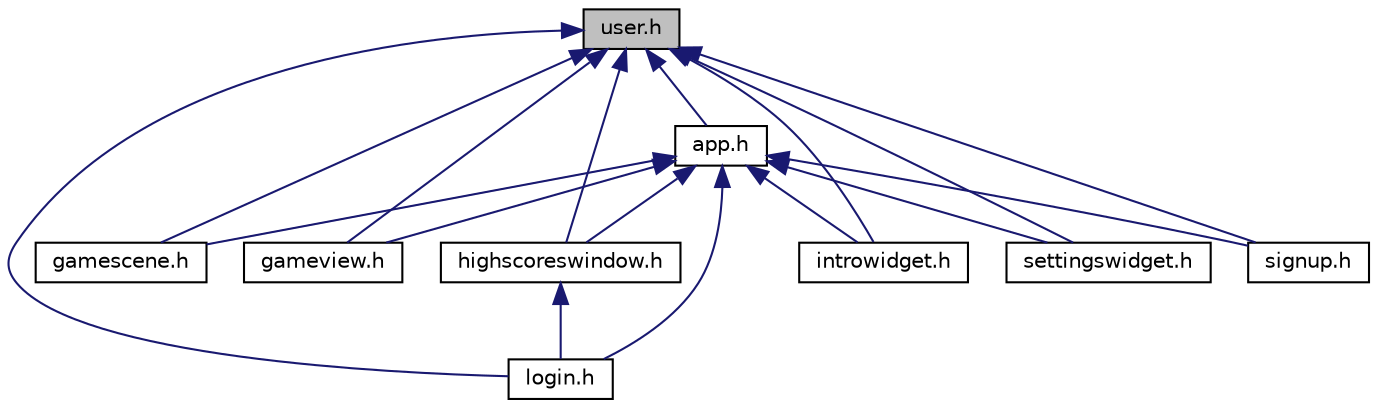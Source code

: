 digraph "user.h"
{
  edge [fontname="Helvetica",fontsize="10",labelfontname="Helvetica",labelfontsize="10"];
  node [fontname="Helvetica",fontsize="10",shape=record];
  Node9 [label="user.h",height=0.2,width=0.4,color="black", fillcolor="grey75", style="filled", fontcolor="black"];
  Node9 -> Node10 [dir="back",color="midnightblue",fontsize="10",style="solid",fontname="Helvetica"];
  Node10 [label="app.h",height=0.2,width=0.4,color="black", fillcolor="white", style="filled",URL="$app_8h.html",tooltip="App::App, constructor. "];
  Node10 -> Node11 [dir="back",color="midnightblue",fontsize="10",style="solid",fontname="Helvetica"];
  Node11 [label="gamescene.h",height=0.2,width=0.4,color="black", fillcolor="white", style="filled",URL="$gamescene_8h.html",tooltip="GameScene::GameScene, constructor calls the functions. "];
  Node10 -> Node12 [dir="back",color="midnightblue",fontsize="10",style="solid",fontname="Helvetica"];
  Node12 [label="gameview.h",height=0.2,width=0.4,color="black", fillcolor="white", style="filled",URL="$gameview_8h.html",tooltip="GameView::GameView constructor. "];
  Node10 -> Node13 [dir="back",color="midnightblue",fontsize="10",style="solid",fontname="Helvetica"];
  Node13 [label="highscoreswindow.h",height=0.2,width=0.4,color="black", fillcolor="white", style="filled",URL="$highscoreswindow_8h.html",tooltip="highscoresWindow::highscoresWindow constructor "];
  Node13 -> Node14 [dir="back",color="midnightblue",fontsize="10",style="solid",fontname="Helvetica"];
  Node14 [label="login.h",height=0.2,width=0.4,color="black", fillcolor="white", style="filled",URL="$login_8h.html",tooltip="login::login, login window adds the widgets, layout and connections "];
  Node10 -> Node15 [dir="back",color="midnightblue",fontsize="10",style="solid",fontname="Helvetica"];
  Node15 [label="introwidget.h",height=0.2,width=0.4,color="black", fillcolor="white", style="filled",URL="$introwidget_8h.html",tooltip="IntroWidget::IntroWidget. "];
  Node10 -> Node16 [dir="back",color="midnightblue",fontsize="10",style="solid",fontname="Helvetica"];
  Node16 [label="settingswidget.h",height=0.2,width=0.4,color="black", fillcolor="white", style="filled",URL="$settingswidget_8h.html",tooltip="SettingsWidget::SettingsWidget, constructor. "];
  Node10 -> Node14 [dir="back",color="midnightblue",fontsize="10",style="solid",fontname="Helvetica"];
  Node10 -> Node17 [dir="back",color="midnightblue",fontsize="10",style="solid",fontname="Helvetica"];
  Node17 [label="signup.h",height=0.2,width=0.4,color="black", fillcolor="white", style="filled",URL="$signup_8h.html",tooltip="signUp::signUp, constructor sets the widgets, layouts and connections "];
  Node9 -> Node11 [dir="back",color="midnightblue",fontsize="10",style="solid",fontname="Helvetica"];
  Node9 -> Node12 [dir="back",color="midnightblue",fontsize="10",style="solid",fontname="Helvetica"];
  Node9 -> Node13 [dir="back",color="midnightblue",fontsize="10",style="solid",fontname="Helvetica"];
  Node9 -> Node15 [dir="back",color="midnightblue",fontsize="10",style="solid",fontname="Helvetica"];
  Node9 -> Node16 [dir="back",color="midnightblue",fontsize="10",style="solid",fontname="Helvetica"];
  Node9 -> Node14 [dir="back",color="midnightblue",fontsize="10",style="solid",fontname="Helvetica"];
  Node9 -> Node17 [dir="back",color="midnightblue",fontsize="10",style="solid",fontname="Helvetica"];
}
